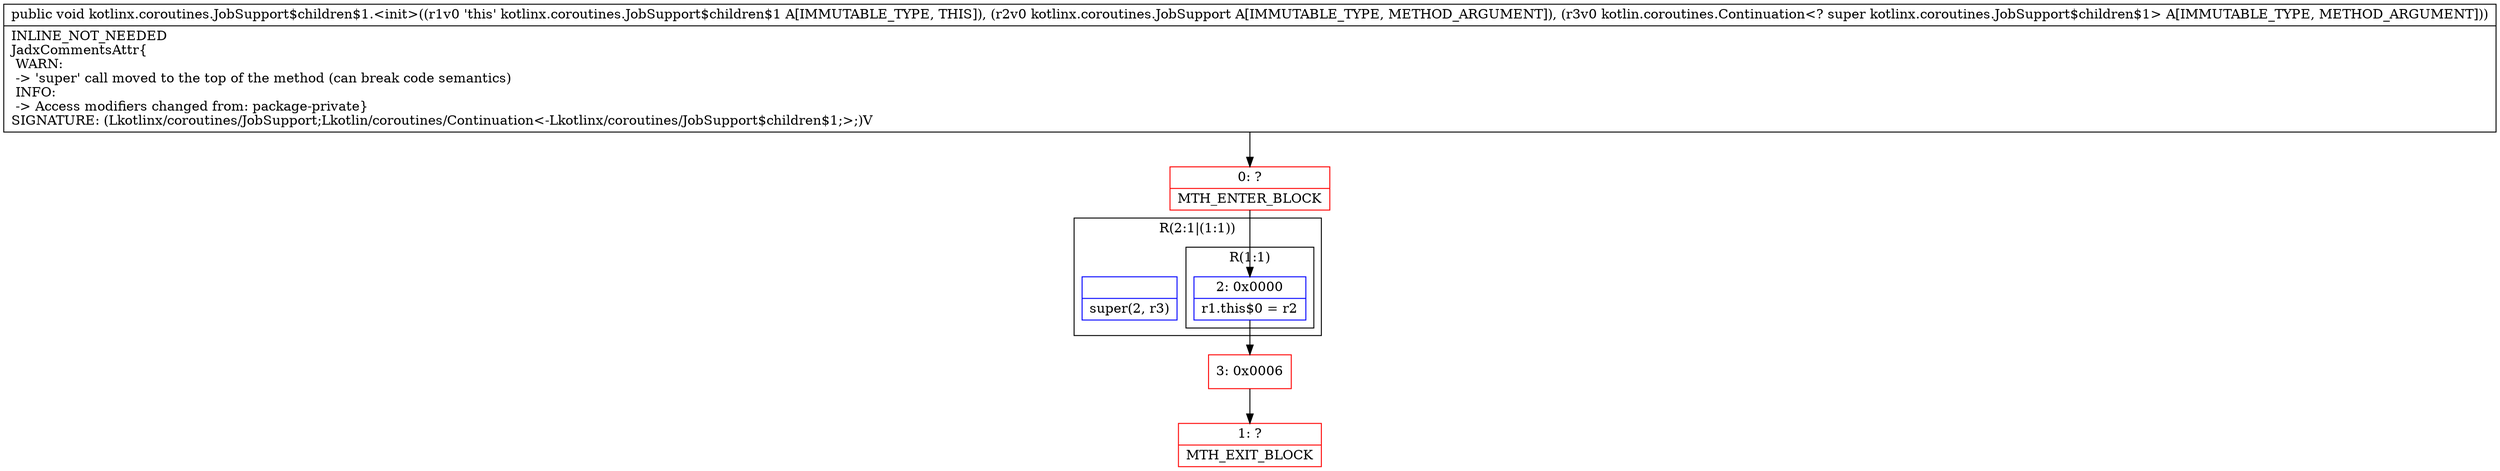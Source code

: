 digraph "CFG forkotlinx.coroutines.JobSupport$children$1.\<init\>(Lkotlinx\/coroutines\/JobSupport;Lkotlin\/coroutines\/Continuation;)V" {
subgraph cluster_Region_1084670599 {
label = "R(2:1|(1:1))";
node [shape=record,color=blue];
Node_InsnContainer_578332356 [shape=record,label="{|super(2, r3)\l}"];
subgraph cluster_Region_1841042105 {
label = "R(1:1)";
node [shape=record,color=blue];
Node_2 [shape=record,label="{2\:\ 0x0000|r1.this$0 = r2\l}"];
}
}
Node_0 [shape=record,color=red,label="{0\:\ ?|MTH_ENTER_BLOCK\l}"];
Node_3 [shape=record,color=red,label="{3\:\ 0x0006}"];
Node_1 [shape=record,color=red,label="{1\:\ ?|MTH_EXIT_BLOCK\l}"];
MethodNode[shape=record,label="{public void kotlinx.coroutines.JobSupport$children$1.\<init\>((r1v0 'this' kotlinx.coroutines.JobSupport$children$1 A[IMMUTABLE_TYPE, THIS]), (r2v0 kotlinx.coroutines.JobSupport A[IMMUTABLE_TYPE, METHOD_ARGUMENT]), (r3v0 kotlin.coroutines.Continuation\<? super kotlinx.coroutines.JobSupport$children$1\> A[IMMUTABLE_TYPE, METHOD_ARGUMENT]))  | INLINE_NOT_NEEDED\lJadxCommentsAttr\{\l WARN: \l \-\> 'super' call moved to the top of the method (can break code semantics)\l INFO: \l \-\> Access modifiers changed from: package\-private\}\lSIGNATURE: (Lkotlinx\/coroutines\/JobSupport;Lkotlin\/coroutines\/Continuation\<\-Lkotlinx\/coroutines\/JobSupport$children$1;\>;)V\l}"];
MethodNode -> Node_0;Node_2 -> Node_3;
Node_0 -> Node_2;
Node_3 -> Node_1;
}

